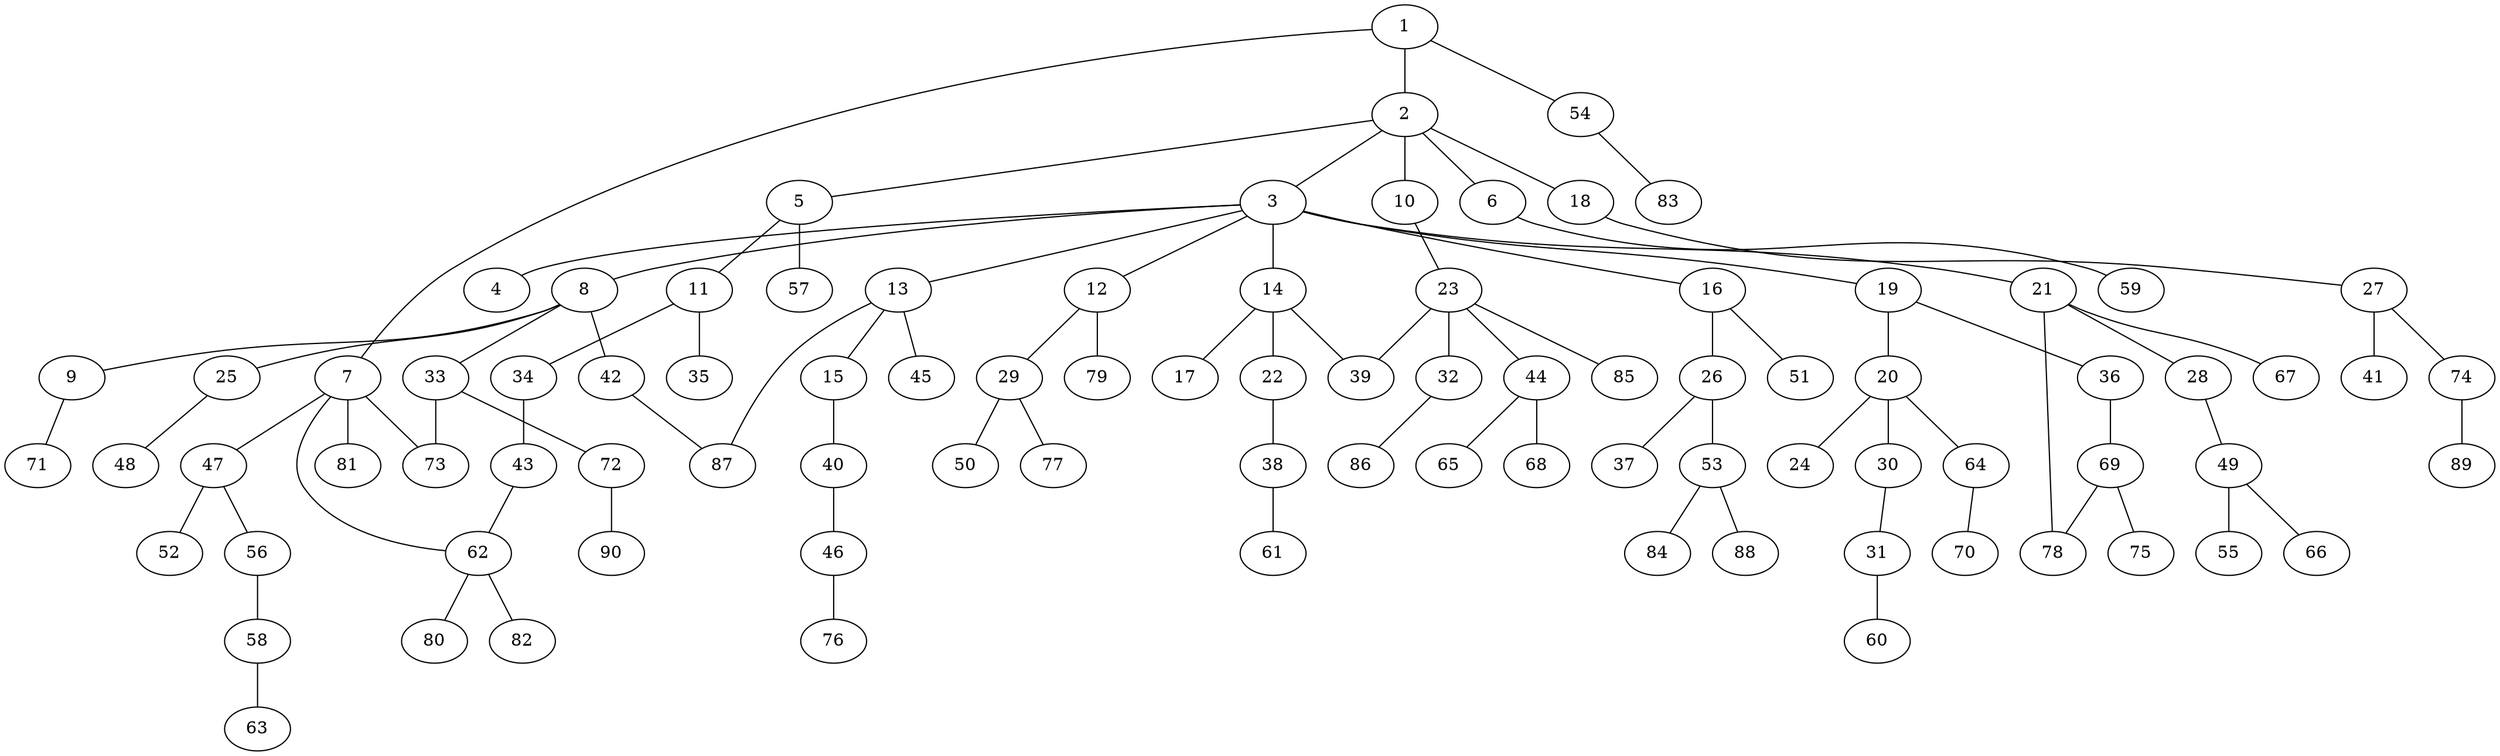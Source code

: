 graph graphname {1--2
1--7
1--54
2--3
2--5
2--6
2--10
2--18
3--4
3--8
3--12
3--13
3--14
3--16
3--19
3--21
5--11
5--57
6--59
7--47
7--62
7--73
7--81
8--9
8--25
8--33
8--42
9--71
10--23
11--34
11--35
12--29
12--79
13--15
13--45
13--87
14--17
14--22
14--39
15--40
16--26
16--51
18--27
19--20
19--36
20--24
20--30
20--64
21--28
21--67
21--78
22--38
23--32
23--39
23--44
23--85
25--48
26--37
26--53
27--41
27--74
28--49
29--50
29--77
30--31
31--60
32--86
33--72
33--73
34--43
36--69
38--61
40--46
42--87
43--62
44--65
44--68
46--76
47--52
47--56
49--55
49--66
53--84
53--88
54--83
56--58
58--63
62--80
62--82
64--70
69--75
69--78
72--90
74--89
}